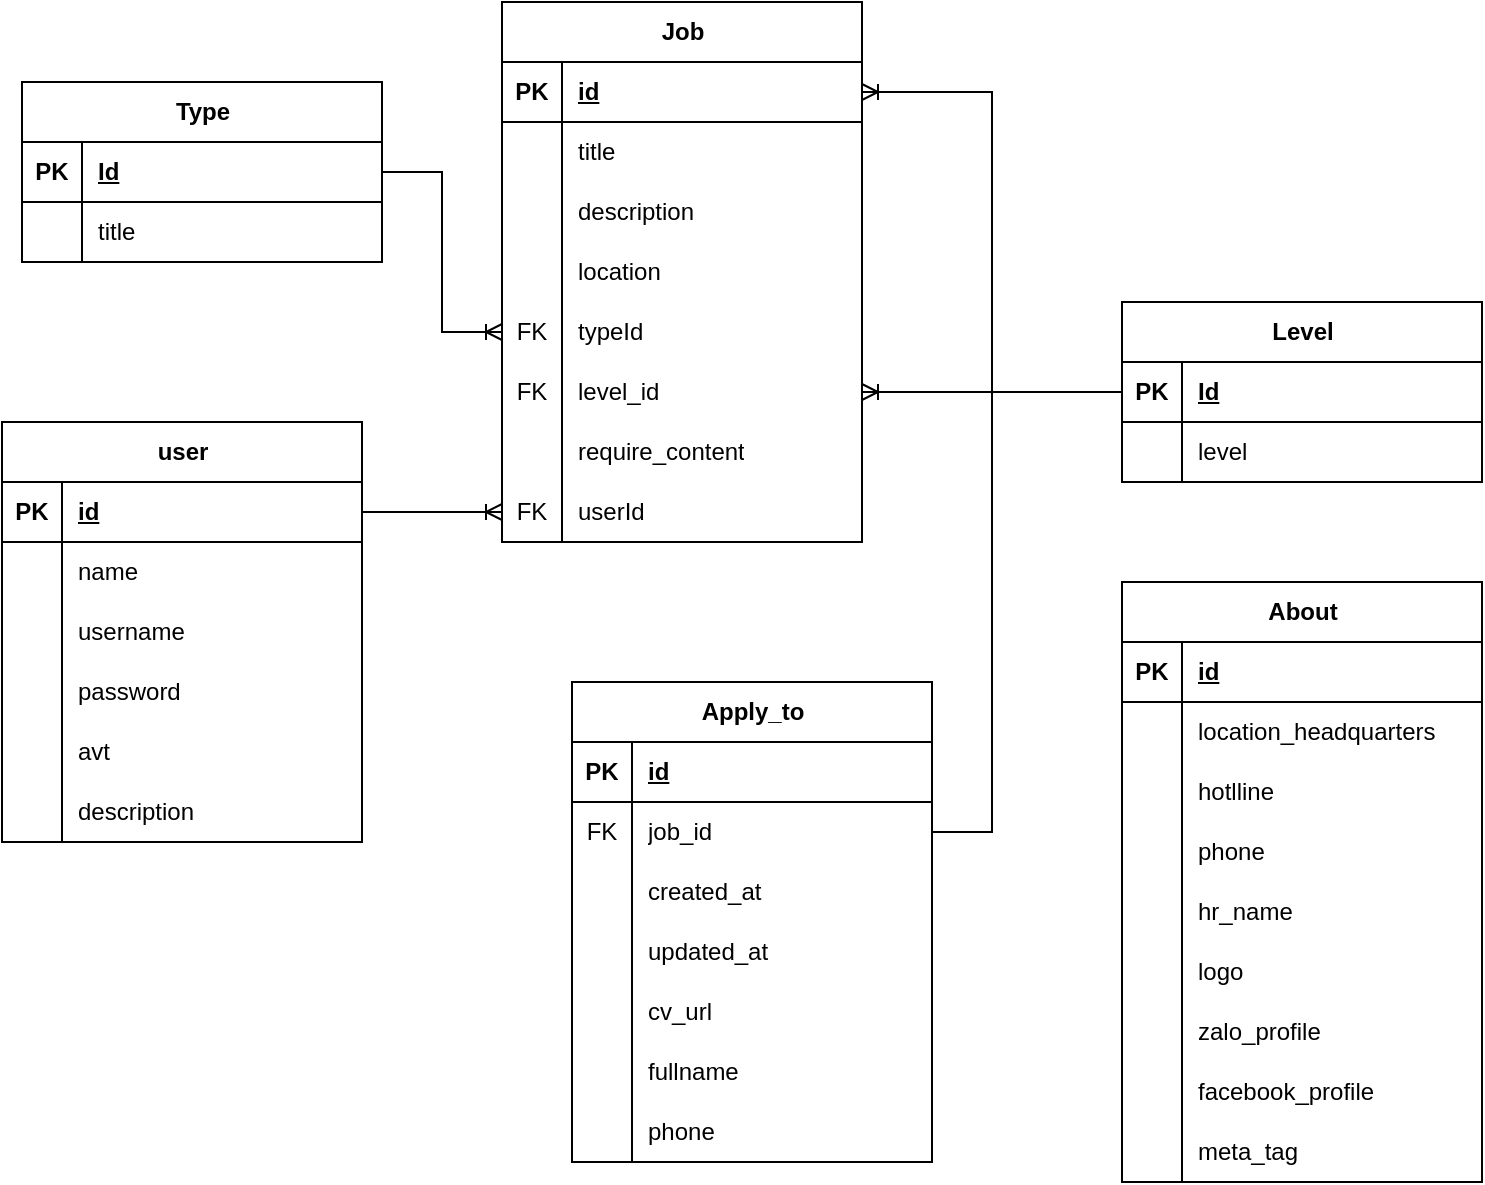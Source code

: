 <mxfile version="24.0.4" type="device">
  <diagram id="4bM-dpPCNWbzVKY_JwNR" name="Page-1">
    <mxGraphModel dx="1626" dy="751" grid="1" gridSize="10" guides="1" tooltips="1" connect="1" arrows="1" fold="1" page="1" pageScale="1" pageWidth="1169" pageHeight="827" math="0" shadow="0">
      <root>
        <mxCell id="0" />
        <mxCell id="1" parent="0" />
        <mxCell id="ibZjg5qrnM-xFvH_5rL7-34" value="Apply_to" style="shape=table;startSize=30;container=1;collapsible=1;childLayout=tableLayout;fixedRows=1;rowLines=0;fontStyle=1;align=center;resizeLast=1;html=1;" parent="1" vertex="1">
          <mxGeometry x="405" y="360" width="180" height="240" as="geometry" />
        </mxCell>
        <mxCell id="ibZjg5qrnM-xFvH_5rL7-35" value="" style="shape=tableRow;horizontal=0;startSize=0;swimlaneHead=0;swimlaneBody=0;fillColor=none;collapsible=0;dropTarget=0;points=[[0,0.5],[1,0.5]];portConstraint=eastwest;top=0;left=0;right=0;bottom=1;" parent="ibZjg5qrnM-xFvH_5rL7-34" vertex="1">
          <mxGeometry y="30" width="180" height="30" as="geometry" />
        </mxCell>
        <mxCell id="ibZjg5qrnM-xFvH_5rL7-36" value="PK" style="shape=partialRectangle;connectable=0;fillColor=none;top=0;left=0;bottom=0;right=0;fontStyle=1;overflow=hidden;whiteSpace=wrap;html=1;" parent="ibZjg5qrnM-xFvH_5rL7-35" vertex="1">
          <mxGeometry width="30" height="30" as="geometry">
            <mxRectangle width="30" height="30" as="alternateBounds" />
          </mxGeometry>
        </mxCell>
        <mxCell id="ibZjg5qrnM-xFvH_5rL7-37" value="id" style="shape=partialRectangle;connectable=0;fillColor=none;top=0;left=0;bottom=0;right=0;align=left;spacingLeft=6;fontStyle=5;overflow=hidden;whiteSpace=wrap;html=1;" parent="ibZjg5qrnM-xFvH_5rL7-35" vertex="1">
          <mxGeometry x="30" width="150" height="30" as="geometry">
            <mxRectangle width="150" height="30" as="alternateBounds" />
          </mxGeometry>
        </mxCell>
        <mxCell id="ibZjg5qrnM-xFvH_5rL7-38" value="" style="shape=tableRow;horizontal=0;startSize=0;swimlaneHead=0;swimlaneBody=0;fillColor=none;collapsible=0;dropTarget=0;points=[[0,0.5],[1,0.5]];portConstraint=eastwest;top=0;left=0;right=0;bottom=0;" parent="ibZjg5qrnM-xFvH_5rL7-34" vertex="1">
          <mxGeometry y="60" width="180" height="30" as="geometry" />
        </mxCell>
        <mxCell id="ibZjg5qrnM-xFvH_5rL7-39" value="FK" style="shape=partialRectangle;connectable=0;fillColor=none;top=0;left=0;bottom=0;right=0;editable=1;overflow=hidden;whiteSpace=wrap;html=1;" parent="ibZjg5qrnM-xFvH_5rL7-38" vertex="1">
          <mxGeometry width="30" height="30" as="geometry">
            <mxRectangle width="30" height="30" as="alternateBounds" />
          </mxGeometry>
        </mxCell>
        <mxCell id="ibZjg5qrnM-xFvH_5rL7-40" value="job_id" style="shape=partialRectangle;connectable=0;fillColor=none;top=0;left=0;bottom=0;right=0;align=left;spacingLeft=6;overflow=hidden;whiteSpace=wrap;html=1;" parent="ibZjg5qrnM-xFvH_5rL7-38" vertex="1">
          <mxGeometry x="30" width="150" height="30" as="geometry">
            <mxRectangle width="150" height="30" as="alternateBounds" />
          </mxGeometry>
        </mxCell>
        <mxCell id="ibZjg5qrnM-xFvH_5rL7-41" value="" style="shape=tableRow;horizontal=0;startSize=0;swimlaneHead=0;swimlaneBody=0;fillColor=none;collapsible=0;dropTarget=0;points=[[0,0.5],[1,0.5]];portConstraint=eastwest;top=0;left=0;right=0;bottom=0;" parent="ibZjg5qrnM-xFvH_5rL7-34" vertex="1">
          <mxGeometry y="90" width="180" height="30" as="geometry" />
        </mxCell>
        <mxCell id="ibZjg5qrnM-xFvH_5rL7-42" value="" style="shape=partialRectangle;connectable=0;fillColor=none;top=0;left=0;bottom=0;right=0;editable=1;overflow=hidden;whiteSpace=wrap;html=1;" parent="ibZjg5qrnM-xFvH_5rL7-41" vertex="1">
          <mxGeometry width="30" height="30" as="geometry">
            <mxRectangle width="30" height="30" as="alternateBounds" />
          </mxGeometry>
        </mxCell>
        <mxCell id="ibZjg5qrnM-xFvH_5rL7-43" value="created_at" style="shape=partialRectangle;connectable=0;fillColor=none;top=0;left=0;bottom=0;right=0;align=left;spacingLeft=6;overflow=hidden;whiteSpace=wrap;html=1;" parent="ibZjg5qrnM-xFvH_5rL7-41" vertex="1">
          <mxGeometry x="30" width="150" height="30" as="geometry">
            <mxRectangle width="150" height="30" as="alternateBounds" />
          </mxGeometry>
        </mxCell>
        <mxCell id="ibZjg5qrnM-xFvH_5rL7-44" value="" style="shape=tableRow;horizontal=0;startSize=0;swimlaneHead=0;swimlaneBody=0;fillColor=none;collapsible=0;dropTarget=0;points=[[0,0.5],[1,0.5]];portConstraint=eastwest;top=0;left=0;right=0;bottom=0;" parent="ibZjg5qrnM-xFvH_5rL7-34" vertex="1">
          <mxGeometry y="120" width="180" height="30" as="geometry" />
        </mxCell>
        <mxCell id="ibZjg5qrnM-xFvH_5rL7-45" value="" style="shape=partialRectangle;connectable=0;fillColor=none;top=0;left=0;bottom=0;right=0;editable=1;overflow=hidden;whiteSpace=wrap;html=1;" parent="ibZjg5qrnM-xFvH_5rL7-44" vertex="1">
          <mxGeometry width="30" height="30" as="geometry">
            <mxRectangle width="30" height="30" as="alternateBounds" />
          </mxGeometry>
        </mxCell>
        <mxCell id="ibZjg5qrnM-xFvH_5rL7-46" value="updated_at" style="shape=partialRectangle;connectable=0;fillColor=none;top=0;left=0;bottom=0;right=0;align=left;spacingLeft=6;overflow=hidden;whiteSpace=wrap;html=1;" parent="ibZjg5qrnM-xFvH_5rL7-44" vertex="1">
          <mxGeometry x="30" width="150" height="30" as="geometry">
            <mxRectangle width="150" height="30" as="alternateBounds" />
          </mxGeometry>
        </mxCell>
        <mxCell id="ibZjg5qrnM-xFvH_5rL7-120" value="" style="shape=tableRow;horizontal=0;startSize=0;swimlaneHead=0;swimlaneBody=0;fillColor=none;collapsible=0;dropTarget=0;points=[[0,0.5],[1,0.5]];portConstraint=eastwest;top=0;left=0;right=0;bottom=0;" parent="ibZjg5qrnM-xFvH_5rL7-34" vertex="1">
          <mxGeometry y="150" width="180" height="30" as="geometry" />
        </mxCell>
        <mxCell id="ibZjg5qrnM-xFvH_5rL7-121" value="" style="shape=partialRectangle;connectable=0;fillColor=none;top=0;left=0;bottom=0;right=0;editable=1;overflow=hidden;whiteSpace=wrap;html=1;" parent="ibZjg5qrnM-xFvH_5rL7-120" vertex="1">
          <mxGeometry width="30" height="30" as="geometry">
            <mxRectangle width="30" height="30" as="alternateBounds" />
          </mxGeometry>
        </mxCell>
        <mxCell id="ibZjg5qrnM-xFvH_5rL7-122" value="cv_url" style="shape=partialRectangle;connectable=0;fillColor=none;top=0;left=0;bottom=0;right=0;align=left;spacingLeft=6;overflow=hidden;whiteSpace=wrap;html=1;" parent="ibZjg5qrnM-xFvH_5rL7-120" vertex="1">
          <mxGeometry x="30" width="150" height="30" as="geometry">
            <mxRectangle width="150" height="30" as="alternateBounds" />
          </mxGeometry>
        </mxCell>
        <mxCell id="ibZjg5qrnM-xFvH_5rL7-123" value="" style="shape=tableRow;horizontal=0;startSize=0;swimlaneHead=0;swimlaneBody=0;fillColor=none;collapsible=0;dropTarget=0;points=[[0,0.5],[1,0.5]];portConstraint=eastwest;top=0;left=0;right=0;bottom=0;" parent="ibZjg5qrnM-xFvH_5rL7-34" vertex="1">
          <mxGeometry y="180" width="180" height="30" as="geometry" />
        </mxCell>
        <mxCell id="ibZjg5qrnM-xFvH_5rL7-124" value="" style="shape=partialRectangle;connectable=0;fillColor=none;top=0;left=0;bottom=0;right=0;editable=1;overflow=hidden;whiteSpace=wrap;html=1;" parent="ibZjg5qrnM-xFvH_5rL7-123" vertex="1">
          <mxGeometry width="30" height="30" as="geometry">
            <mxRectangle width="30" height="30" as="alternateBounds" />
          </mxGeometry>
        </mxCell>
        <mxCell id="ibZjg5qrnM-xFvH_5rL7-125" value="fullname" style="shape=partialRectangle;connectable=0;fillColor=none;top=0;left=0;bottom=0;right=0;align=left;spacingLeft=6;overflow=hidden;whiteSpace=wrap;html=1;" parent="ibZjg5qrnM-xFvH_5rL7-123" vertex="1">
          <mxGeometry x="30" width="150" height="30" as="geometry">
            <mxRectangle width="150" height="30" as="alternateBounds" />
          </mxGeometry>
        </mxCell>
        <mxCell id="ibZjg5qrnM-xFvH_5rL7-126" value="" style="shape=tableRow;horizontal=0;startSize=0;swimlaneHead=0;swimlaneBody=0;fillColor=none;collapsible=0;dropTarget=0;points=[[0,0.5],[1,0.5]];portConstraint=eastwest;top=0;left=0;right=0;bottom=0;" parent="ibZjg5qrnM-xFvH_5rL7-34" vertex="1">
          <mxGeometry y="210" width="180" height="30" as="geometry" />
        </mxCell>
        <mxCell id="ibZjg5qrnM-xFvH_5rL7-127" value="" style="shape=partialRectangle;connectable=0;fillColor=none;top=0;left=0;bottom=0;right=0;editable=1;overflow=hidden;whiteSpace=wrap;html=1;" parent="ibZjg5qrnM-xFvH_5rL7-126" vertex="1">
          <mxGeometry width="30" height="30" as="geometry">
            <mxRectangle width="30" height="30" as="alternateBounds" />
          </mxGeometry>
        </mxCell>
        <mxCell id="ibZjg5qrnM-xFvH_5rL7-128" value="phone" style="shape=partialRectangle;connectable=0;fillColor=none;top=0;left=0;bottom=0;right=0;align=left;spacingLeft=6;overflow=hidden;whiteSpace=wrap;html=1;" parent="ibZjg5qrnM-xFvH_5rL7-126" vertex="1">
          <mxGeometry x="30" width="150" height="30" as="geometry">
            <mxRectangle width="150" height="30" as="alternateBounds" />
          </mxGeometry>
        </mxCell>
        <mxCell id="ibZjg5qrnM-xFvH_5rL7-47" value="About" style="shape=table;startSize=30;container=1;collapsible=1;childLayout=tableLayout;fixedRows=1;rowLines=0;fontStyle=1;align=center;resizeLast=1;html=1;" parent="1" vertex="1">
          <mxGeometry x="680" y="310" width="180" height="300" as="geometry" />
        </mxCell>
        <mxCell id="ibZjg5qrnM-xFvH_5rL7-48" value="" style="shape=tableRow;horizontal=0;startSize=0;swimlaneHead=0;swimlaneBody=0;fillColor=none;collapsible=0;dropTarget=0;points=[[0,0.5],[1,0.5]];portConstraint=eastwest;top=0;left=0;right=0;bottom=1;" parent="ibZjg5qrnM-xFvH_5rL7-47" vertex="1">
          <mxGeometry y="30" width="180" height="30" as="geometry" />
        </mxCell>
        <mxCell id="ibZjg5qrnM-xFvH_5rL7-49" value="PK" style="shape=partialRectangle;connectable=0;fillColor=none;top=0;left=0;bottom=0;right=0;fontStyle=1;overflow=hidden;whiteSpace=wrap;html=1;" parent="ibZjg5qrnM-xFvH_5rL7-48" vertex="1">
          <mxGeometry width="30" height="30" as="geometry">
            <mxRectangle width="30" height="30" as="alternateBounds" />
          </mxGeometry>
        </mxCell>
        <mxCell id="ibZjg5qrnM-xFvH_5rL7-50" value="id" style="shape=partialRectangle;connectable=0;fillColor=none;top=0;left=0;bottom=0;right=0;align=left;spacingLeft=6;fontStyle=5;overflow=hidden;whiteSpace=wrap;html=1;" parent="ibZjg5qrnM-xFvH_5rL7-48" vertex="1">
          <mxGeometry x="30" width="150" height="30" as="geometry">
            <mxRectangle width="150" height="30" as="alternateBounds" />
          </mxGeometry>
        </mxCell>
        <mxCell id="ibZjg5qrnM-xFvH_5rL7-51" value="" style="shape=tableRow;horizontal=0;startSize=0;swimlaneHead=0;swimlaneBody=0;fillColor=none;collapsible=0;dropTarget=0;points=[[0,0.5],[1,0.5]];portConstraint=eastwest;top=0;left=0;right=0;bottom=0;" parent="ibZjg5qrnM-xFvH_5rL7-47" vertex="1">
          <mxGeometry y="60" width="180" height="30" as="geometry" />
        </mxCell>
        <mxCell id="ibZjg5qrnM-xFvH_5rL7-52" value="" style="shape=partialRectangle;connectable=0;fillColor=none;top=0;left=0;bottom=0;right=0;editable=1;overflow=hidden;whiteSpace=wrap;html=1;" parent="ibZjg5qrnM-xFvH_5rL7-51" vertex="1">
          <mxGeometry width="30" height="30" as="geometry">
            <mxRectangle width="30" height="30" as="alternateBounds" />
          </mxGeometry>
        </mxCell>
        <mxCell id="ibZjg5qrnM-xFvH_5rL7-53" value="location_headquarters" style="shape=partialRectangle;connectable=0;fillColor=none;top=0;left=0;bottom=0;right=0;align=left;spacingLeft=6;overflow=hidden;whiteSpace=wrap;html=1;" parent="ibZjg5qrnM-xFvH_5rL7-51" vertex="1">
          <mxGeometry x="30" width="150" height="30" as="geometry">
            <mxRectangle width="150" height="30" as="alternateBounds" />
          </mxGeometry>
        </mxCell>
        <mxCell id="ibZjg5qrnM-xFvH_5rL7-54" value="" style="shape=tableRow;horizontal=0;startSize=0;swimlaneHead=0;swimlaneBody=0;fillColor=none;collapsible=0;dropTarget=0;points=[[0,0.5],[1,0.5]];portConstraint=eastwest;top=0;left=0;right=0;bottom=0;" parent="ibZjg5qrnM-xFvH_5rL7-47" vertex="1">
          <mxGeometry y="90" width="180" height="30" as="geometry" />
        </mxCell>
        <mxCell id="ibZjg5qrnM-xFvH_5rL7-55" value="" style="shape=partialRectangle;connectable=0;fillColor=none;top=0;left=0;bottom=0;right=0;editable=1;overflow=hidden;whiteSpace=wrap;html=1;" parent="ibZjg5qrnM-xFvH_5rL7-54" vertex="1">
          <mxGeometry width="30" height="30" as="geometry">
            <mxRectangle width="30" height="30" as="alternateBounds" />
          </mxGeometry>
        </mxCell>
        <mxCell id="ibZjg5qrnM-xFvH_5rL7-56" value="hotlline" style="shape=partialRectangle;connectable=0;fillColor=none;top=0;left=0;bottom=0;right=0;align=left;spacingLeft=6;overflow=hidden;whiteSpace=wrap;html=1;" parent="ibZjg5qrnM-xFvH_5rL7-54" vertex="1">
          <mxGeometry x="30" width="150" height="30" as="geometry">
            <mxRectangle width="150" height="30" as="alternateBounds" />
          </mxGeometry>
        </mxCell>
        <mxCell id="ibZjg5qrnM-xFvH_5rL7-57" value="" style="shape=tableRow;horizontal=0;startSize=0;swimlaneHead=0;swimlaneBody=0;fillColor=none;collapsible=0;dropTarget=0;points=[[0,0.5],[1,0.5]];portConstraint=eastwest;top=0;left=0;right=0;bottom=0;" parent="ibZjg5qrnM-xFvH_5rL7-47" vertex="1">
          <mxGeometry y="120" width="180" height="30" as="geometry" />
        </mxCell>
        <mxCell id="ibZjg5qrnM-xFvH_5rL7-58" value="" style="shape=partialRectangle;connectable=0;fillColor=none;top=0;left=0;bottom=0;right=0;editable=1;overflow=hidden;whiteSpace=wrap;html=1;" parent="ibZjg5qrnM-xFvH_5rL7-57" vertex="1">
          <mxGeometry width="30" height="30" as="geometry">
            <mxRectangle width="30" height="30" as="alternateBounds" />
          </mxGeometry>
        </mxCell>
        <mxCell id="ibZjg5qrnM-xFvH_5rL7-59" value="phone" style="shape=partialRectangle;connectable=0;fillColor=none;top=0;left=0;bottom=0;right=0;align=left;spacingLeft=6;overflow=hidden;whiteSpace=wrap;html=1;" parent="ibZjg5qrnM-xFvH_5rL7-57" vertex="1">
          <mxGeometry x="30" width="150" height="30" as="geometry">
            <mxRectangle width="150" height="30" as="alternateBounds" />
          </mxGeometry>
        </mxCell>
        <mxCell id="ibZjg5qrnM-xFvH_5rL7-60" value="" style="shape=tableRow;horizontal=0;startSize=0;swimlaneHead=0;swimlaneBody=0;fillColor=none;collapsible=0;dropTarget=0;points=[[0,0.5],[1,0.5]];portConstraint=eastwest;top=0;left=0;right=0;bottom=0;" parent="ibZjg5qrnM-xFvH_5rL7-47" vertex="1">
          <mxGeometry y="150" width="180" height="30" as="geometry" />
        </mxCell>
        <mxCell id="ibZjg5qrnM-xFvH_5rL7-61" value="" style="shape=partialRectangle;connectable=0;fillColor=none;top=0;left=0;bottom=0;right=0;editable=1;overflow=hidden;whiteSpace=wrap;html=1;" parent="ibZjg5qrnM-xFvH_5rL7-60" vertex="1">
          <mxGeometry width="30" height="30" as="geometry">
            <mxRectangle width="30" height="30" as="alternateBounds" />
          </mxGeometry>
        </mxCell>
        <mxCell id="ibZjg5qrnM-xFvH_5rL7-62" value="hr_name" style="shape=partialRectangle;connectable=0;fillColor=none;top=0;left=0;bottom=0;right=0;align=left;spacingLeft=6;overflow=hidden;whiteSpace=wrap;html=1;" parent="ibZjg5qrnM-xFvH_5rL7-60" vertex="1">
          <mxGeometry x="30" width="150" height="30" as="geometry">
            <mxRectangle width="150" height="30" as="alternateBounds" />
          </mxGeometry>
        </mxCell>
        <mxCell id="ibZjg5qrnM-xFvH_5rL7-63" value="" style="shape=tableRow;horizontal=0;startSize=0;swimlaneHead=0;swimlaneBody=0;fillColor=none;collapsible=0;dropTarget=0;points=[[0,0.5],[1,0.5]];portConstraint=eastwest;top=0;left=0;right=0;bottom=0;" parent="ibZjg5qrnM-xFvH_5rL7-47" vertex="1">
          <mxGeometry y="180" width="180" height="30" as="geometry" />
        </mxCell>
        <mxCell id="ibZjg5qrnM-xFvH_5rL7-64" value="" style="shape=partialRectangle;connectable=0;fillColor=none;top=0;left=0;bottom=0;right=0;editable=1;overflow=hidden;whiteSpace=wrap;html=1;" parent="ibZjg5qrnM-xFvH_5rL7-63" vertex="1">
          <mxGeometry width="30" height="30" as="geometry">
            <mxRectangle width="30" height="30" as="alternateBounds" />
          </mxGeometry>
        </mxCell>
        <mxCell id="ibZjg5qrnM-xFvH_5rL7-65" value="logo" style="shape=partialRectangle;connectable=0;fillColor=none;top=0;left=0;bottom=0;right=0;align=left;spacingLeft=6;overflow=hidden;whiteSpace=wrap;html=1;" parent="ibZjg5qrnM-xFvH_5rL7-63" vertex="1">
          <mxGeometry x="30" width="150" height="30" as="geometry">
            <mxRectangle width="150" height="30" as="alternateBounds" />
          </mxGeometry>
        </mxCell>
        <mxCell id="ibZjg5qrnM-xFvH_5rL7-66" value="" style="shape=tableRow;horizontal=0;startSize=0;swimlaneHead=0;swimlaneBody=0;fillColor=none;collapsible=0;dropTarget=0;points=[[0,0.5],[1,0.5]];portConstraint=eastwest;top=0;left=0;right=0;bottom=0;" parent="ibZjg5qrnM-xFvH_5rL7-47" vertex="1">
          <mxGeometry y="210" width="180" height="30" as="geometry" />
        </mxCell>
        <mxCell id="ibZjg5qrnM-xFvH_5rL7-67" value="" style="shape=partialRectangle;connectable=0;fillColor=none;top=0;left=0;bottom=0;right=0;editable=1;overflow=hidden;whiteSpace=wrap;html=1;" parent="ibZjg5qrnM-xFvH_5rL7-66" vertex="1">
          <mxGeometry width="30" height="30" as="geometry">
            <mxRectangle width="30" height="30" as="alternateBounds" />
          </mxGeometry>
        </mxCell>
        <mxCell id="ibZjg5qrnM-xFvH_5rL7-68" value="zalo_profile" style="shape=partialRectangle;connectable=0;fillColor=none;top=0;left=0;bottom=0;right=0;align=left;spacingLeft=6;overflow=hidden;whiteSpace=wrap;html=1;" parent="ibZjg5qrnM-xFvH_5rL7-66" vertex="1">
          <mxGeometry x="30" width="150" height="30" as="geometry">
            <mxRectangle width="150" height="30" as="alternateBounds" />
          </mxGeometry>
        </mxCell>
        <mxCell id="ibZjg5qrnM-xFvH_5rL7-69" value="" style="shape=tableRow;horizontal=0;startSize=0;swimlaneHead=0;swimlaneBody=0;fillColor=none;collapsible=0;dropTarget=0;points=[[0,0.5],[1,0.5]];portConstraint=eastwest;top=0;left=0;right=0;bottom=0;" parent="ibZjg5qrnM-xFvH_5rL7-47" vertex="1">
          <mxGeometry y="240" width="180" height="30" as="geometry" />
        </mxCell>
        <mxCell id="ibZjg5qrnM-xFvH_5rL7-70" value="" style="shape=partialRectangle;connectable=0;fillColor=none;top=0;left=0;bottom=0;right=0;editable=1;overflow=hidden;whiteSpace=wrap;html=1;" parent="ibZjg5qrnM-xFvH_5rL7-69" vertex="1">
          <mxGeometry width="30" height="30" as="geometry">
            <mxRectangle width="30" height="30" as="alternateBounds" />
          </mxGeometry>
        </mxCell>
        <mxCell id="ibZjg5qrnM-xFvH_5rL7-71" value="facebook_profile" style="shape=partialRectangle;connectable=0;fillColor=none;top=0;left=0;bottom=0;right=0;align=left;spacingLeft=6;overflow=hidden;whiteSpace=wrap;html=1;" parent="ibZjg5qrnM-xFvH_5rL7-69" vertex="1">
          <mxGeometry x="30" width="150" height="30" as="geometry">
            <mxRectangle width="150" height="30" as="alternateBounds" />
          </mxGeometry>
        </mxCell>
        <mxCell id="ibZjg5qrnM-xFvH_5rL7-92" value="" style="shape=tableRow;horizontal=0;startSize=0;swimlaneHead=0;swimlaneBody=0;fillColor=none;collapsible=0;dropTarget=0;points=[[0,0.5],[1,0.5]];portConstraint=eastwest;top=0;left=0;right=0;bottom=0;" parent="ibZjg5qrnM-xFvH_5rL7-47" vertex="1">
          <mxGeometry y="270" width="180" height="30" as="geometry" />
        </mxCell>
        <mxCell id="ibZjg5qrnM-xFvH_5rL7-93" value="" style="shape=partialRectangle;connectable=0;fillColor=none;top=0;left=0;bottom=0;right=0;editable=1;overflow=hidden;whiteSpace=wrap;html=1;" parent="ibZjg5qrnM-xFvH_5rL7-92" vertex="1">
          <mxGeometry width="30" height="30" as="geometry">
            <mxRectangle width="30" height="30" as="alternateBounds" />
          </mxGeometry>
        </mxCell>
        <mxCell id="ibZjg5qrnM-xFvH_5rL7-94" value="meta_tag" style="shape=partialRectangle;connectable=0;fillColor=none;top=0;left=0;bottom=0;right=0;align=left;spacingLeft=6;overflow=hidden;whiteSpace=wrap;html=1;" parent="ibZjg5qrnM-xFvH_5rL7-92" vertex="1">
          <mxGeometry x="30" width="150" height="30" as="geometry">
            <mxRectangle width="150" height="30" as="alternateBounds" />
          </mxGeometry>
        </mxCell>
        <mxCell id="ibZjg5qrnM-xFvH_5rL7-72" value="user" style="shape=table;startSize=30;container=1;collapsible=1;childLayout=tableLayout;fixedRows=1;rowLines=0;fontStyle=1;align=center;resizeLast=1;html=1;" parent="1" vertex="1">
          <mxGeometry x="120" y="230" width="180" height="210" as="geometry" />
        </mxCell>
        <mxCell id="ibZjg5qrnM-xFvH_5rL7-73" value="" style="shape=tableRow;horizontal=0;startSize=0;swimlaneHead=0;swimlaneBody=0;fillColor=none;collapsible=0;dropTarget=0;points=[[0,0.5],[1,0.5]];portConstraint=eastwest;top=0;left=0;right=0;bottom=1;" parent="ibZjg5qrnM-xFvH_5rL7-72" vertex="1">
          <mxGeometry y="30" width="180" height="30" as="geometry" />
        </mxCell>
        <mxCell id="ibZjg5qrnM-xFvH_5rL7-74" value="PK" style="shape=partialRectangle;connectable=0;fillColor=none;top=0;left=0;bottom=0;right=0;fontStyle=1;overflow=hidden;whiteSpace=wrap;html=1;" parent="ibZjg5qrnM-xFvH_5rL7-73" vertex="1">
          <mxGeometry width="30" height="30" as="geometry">
            <mxRectangle width="30" height="30" as="alternateBounds" />
          </mxGeometry>
        </mxCell>
        <mxCell id="ibZjg5qrnM-xFvH_5rL7-75" value="id" style="shape=partialRectangle;connectable=0;fillColor=none;top=0;left=0;bottom=0;right=0;align=left;spacingLeft=6;fontStyle=5;overflow=hidden;whiteSpace=wrap;html=1;" parent="ibZjg5qrnM-xFvH_5rL7-73" vertex="1">
          <mxGeometry x="30" width="150" height="30" as="geometry">
            <mxRectangle width="150" height="30" as="alternateBounds" />
          </mxGeometry>
        </mxCell>
        <mxCell id="ibZjg5qrnM-xFvH_5rL7-76" value="" style="shape=tableRow;horizontal=0;startSize=0;swimlaneHead=0;swimlaneBody=0;fillColor=none;collapsible=0;dropTarget=0;points=[[0,0.5],[1,0.5]];portConstraint=eastwest;top=0;left=0;right=0;bottom=0;" parent="ibZjg5qrnM-xFvH_5rL7-72" vertex="1">
          <mxGeometry y="60" width="180" height="30" as="geometry" />
        </mxCell>
        <mxCell id="ibZjg5qrnM-xFvH_5rL7-77" value="" style="shape=partialRectangle;connectable=0;fillColor=none;top=0;left=0;bottom=0;right=0;editable=1;overflow=hidden;whiteSpace=wrap;html=1;" parent="ibZjg5qrnM-xFvH_5rL7-76" vertex="1">
          <mxGeometry width="30" height="30" as="geometry">
            <mxRectangle width="30" height="30" as="alternateBounds" />
          </mxGeometry>
        </mxCell>
        <mxCell id="ibZjg5qrnM-xFvH_5rL7-78" value="name" style="shape=partialRectangle;connectable=0;fillColor=none;top=0;left=0;bottom=0;right=0;align=left;spacingLeft=6;overflow=hidden;whiteSpace=wrap;html=1;" parent="ibZjg5qrnM-xFvH_5rL7-76" vertex="1">
          <mxGeometry x="30" width="150" height="30" as="geometry">
            <mxRectangle width="150" height="30" as="alternateBounds" />
          </mxGeometry>
        </mxCell>
        <mxCell id="ibZjg5qrnM-xFvH_5rL7-79" value="" style="shape=tableRow;horizontal=0;startSize=0;swimlaneHead=0;swimlaneBody=0;fillColor=none;collapsible=0;dropTarget=0;points=[[0,0.5],[1,0.5]];portConstraint=eastwest;top=0;left=0;right=0;bottom=0;" parent="ibZjg5qrnM-xFvH_5rL7-72" vertex="1">
          <mxGeometry y="90" width="180" height="30" as="geometry" />
        </mxCell>
        <mxCell id="ibZjg5qrnM-xFvH_5rL7-80" value="" style="shape=partialRectangle;connectable=0;fillColor=none;top=0;left=0;bottom=0;right=0;editable=1;overflow=hidden;whiteSpace=wrap;html=1;" parent="ibZjg5qrnM-xFvH_5rL7-79" vertex="1">
          <mxGeometry width="30" height="30" as="geometry">
            <mxRectangle width="30" height="30" as="alternateBounds" />
          </mxGeometry>
        </mxCell>
        <mxCell id="ibZjg5qrnM-xFvH_5rL7-81" value="username" style="shape=partialRectangle;connectable=0;fillColor=none;top=0;left=0;bottom=0;right=0;align=left;spacingLeft=6;overflow=hidden;whiteSpace=wrap;html=1;" parent="ibZjg5qrnM-xFvH_5rL7-79" vertex="1">
          <mxGeometry x="30" width="150" height="30" as="geometry">
            <mxRectangle width="150" height="30" as="alternateBounds" />
          </mxGeometry>
        </mxCell>
        <mxCell id="ibZjg5qrnM-xFvH_5rL7-82" value="" style="shape=tableRow;horizontal=0;startSize=0;swimlaneHead=0;swimlaneBody=0;fillColor=none;collapsible=0;dropTarget=0;points=[[0,0.5],[1,0.5]];portConstraint=eastwest;top=0;left=0;right=0;bottom=0;" parent="ibZjg5qrnM-xFvH_5rL7-72" vertex="1">
          <mxGeometry y="120" width="180" height="30" as="geometry" />
        </mxCell>
        <mxCell id="ibZjg5qrnM-xFvH_5rL7-83" value="" style="shape=partialRectangle;connectable=0;fillColor=none;top=0;left=0;bottom=0;right=0;editable=1;overflow=hidden;whiteSpace=wrap;html=1;" parent="ibZjg5qrnM-xFvH_5rL7-82" vertex="1">
          <mxGeometry width="30" height="30" as="geometry">
            <mxRectangle width="30" height="30" as="alternateBounds" />
          </mxGeometry>
        </mxCell>
        <mxCell id="ibZjg5qrnM-xFvH_5rL7-84" value="password" style="shape=partialRectangle;connectable=0;fillColor=none;top=0;left=0;bottom=0;right=0;align=left;spacingLeft=6;overflow=hidden;whiteSpace=wrap;html=1;" parent="ibZjg5qrnM-xFvH_5rL7-82" vertex="1">
          <mxGeometry x="30" width="150" height="30" as="geometry">
            <mxRectangle width="150" height="30" as="alternateBounds" />
          </mxGeometry>
        </mxCell>
        <mxCell id="ibZjg5qrnM-xFvH_5rL7-89" value="" style="shape=tableRow;horizontal=0;startSize=0;swimlaneHead=0;swimlaneBody=0;fillColor=none;collapsible=0;dropTarget=0;points=[[0,0.5],[1,0.5]];portConstraint=eastwest;top=0;left=0;right=0;bottom=0;" parent="ibZjg5qrnM-xFvH_5rL7-72" vertex="1">
          <mxGeometry y="150" width="180" height="30" as="geometry" />
        </mxCell>
        <mxCell id="ibZjg5qrnM-xFvH_5rL7-90" value="" style="shape=partialRectangle;connectable=0;fillColor=none;top=0;left=0;bottom=0;right=0;editable=1;overflow=hidden;whiteSpace=wrap;html=1;" parent="ibZjg5qrnM-xFvH_5rL7-89" vertex="1">
          <mxGeometry width="30" height="30" as="geometry">
            <mxRectangle width="30" height="30" as="alternateBounds" />
          </mxGeometry>
        </mxCell>
        <mxCell id="ibZjg5qrnM-xFvH_5rL7-91" value="avt" style="shape=partialRectangle;connectable=0;fillColor=none;top=0;left=0;bottom=0;right=0;align=left;spacingLeft=6;overflow=hidden;whiteSpace=wrap;html=1;" parent="ibZjg5qrnM-xFvH_5rL7-89" vertex="1">
          <mxGeometry x="30" width="150" height="30" as="geometry">
            <mxRectangle width="150" height="30" as="alternateBounds" />
          </mxGeometry>
        </mxCell>
        <mxCell id="ibZjg5qrnM-xFvH_5rL7-95" value="" style="shape=tableRow;horizontal=0;startSize=0;swimlaneHead=0;swimlaneBody=0;fillColor=none;collapsible=0;dropTarget=0;points=[[0,0.5],[1,0.5]];portConstraint=eastwest;top=0;left=0;right=0;bottom=0;" parent="ibZjg5qrnM-xFvH_5rL7-72" vertex="1">
          <mxGeometry y="180" width="180" height="30" as="geometry" />
        </mxCell>
        <mxCell id="ibZjg5qrnM-xFvH_5rL7-96" value="" style="shape=partialRectangle;connectable=0;fillColor=none;top=0;left=0;bottom=0;right=0;editable=1;overflow=hidden;whiteSpace=wrap;html=1;" parent="ibZjg5qrnM-xFvH_5rL7-95" vertex="1">
          <mxGeometry width="30" height="30" as="geometry">
            <mxRectangle width="30" height="30" as="alternateBounds" />
          </mxGeometry>
        </mxCell>
        <mxCell id="ibZjg5qrnM-xFvH_5rL7-97" value="description" style="shape=partialRectangle;connectable=0;fillColor=none;top=0;left=0;bottom=0;right=0;align=left;spacingLeft=6;overflow=hidden;whiteSpace=wrap;html=1;" parent="ibZjg5qrnM-xFvH_5rL7-95" vertex="1">
          <mxGeometry x="30" width="150" height="30" as="geometry">
            <mxRectangle width="150" height="30" as="alternateBounds" />
          </mxGeometry>
        </mxCell>
        <mxCell id="ibZjg5qrnM-xFvH_5rL7-102" value="" style="edgeStyle=entityRelationEdgeStyle;fontSize=12;html=1;endArrow=ERoneToMany;rounded=0;exitX=1;exitY=0.5;exitDx=0;exitDy=0;entryX=0;entryY=0.5;entryDx=0;entryDy=0;" parent="1" source="ibZjg5qrnM-xFvH_5rL7-73" target="ibZjg5qrnM-xFvH_5rL7-85" edge="1">
          <mxGeometry width="100" height="100" relative="1" as="geometry">
            <mxPoint x="340" y="320" as="sourcePoint" />
            <mxPoint x="440" y="220" as="targetPoint" />
          </mxGeometry>
        </mxCell>
        <mxCell id="ibZjg5qrnM-xFvH_5rL7-129" value="" style="edgeStyle=entityRelationEdgeStyle;fontSize=12;html=1;endArrow=ERoneToMany;rounded=0;entryX=1;entryY=0.5;entryDx=0;entryDy=0;" parent="1" source="ibZjg5qrnM-xFvH_5rL7-38" target="ibZjg5qrnM-xFvH_5rL7-5" edge="1">
          <mxGeometry width="100" height="100" relative="1" as="geometry">
            <mxPoint x="340" y="320" as="sourcePoint" />
            <mxPoint x="440" y="220" as="targetPoint" />
          </mxGeometry>
        </mxCell>
        <mxCell id="ibZjg5qrnM-xFvH_5rL7-130" value="Type" style="shape=table;startSize=30;container=1;collapsible=1;childLayout=tableLayout;fixedRows=1;rowLines=0;fontStyle=1;align=center;resizeLast=1;html=1;" parent="1" vertex="1">
          <mxGeometry x="130" y="60" width="180" height="90" as="geometry" />
        </mxCell>
        <mxCell id="ibZjg5qrnM-xFvH_5rL7-131" value="" style="shape=tableRow;horizontal=0;startSize=0;swimlaneHead=0;swimlaneBody=0;fillColor=none;collapsible=0;dropTarget=0;points=[[0,0.5],[1,0.5]];portConstraint=eastwest;top=0;left=0;right=0;bottom=1;" parent="ibZjg5qrnM-xFvH_5rL7-130" vertex="1">
          <mxGeometry y="30" width="180" height="30" as="geometry" />
        </mxCell>
        <mxCell id="ibZjg5qrnM-xFvH_5rL7-132" value="PK" style="shape=partialRectangle;connectable=0;fillColor=none;top=0;left=0;bottom=0;right=0;fontStyle=1;overflow=hidden;whiteSpace=wrap;html=1;" parent="ibZjg5qrnM-xFvH_5rL7-131" vertex="1">
          <mxGeometry width="30" height="30" as="geometry">
            <mxRectangle width="30" height="30" as="alternateBounds" />
          </mxGeometry>
        </mxCell>
        <mxCell id="ibZjg5qrnM-xFvH_5rL7-133" value="Id" style="shape=partialRectangle;connectable=0;fillColor=none;top=0;left=0;bottom=0;right=0;align=left;spacingLeft=6;fontStyle=5;overflow=hidden;whiteSpace=wrap;html=1;" parent="ibZjg5qrnM-xFvH_5rL7-131" vertex="1">
          <mxGeometry x="30" width="150" height="30" as="geometry">
            <mxRectangle width="150" height="30" as="alternateBounds" />
          </mxGeometry>
        </mxCell>
        <mxCell id="ibZjg5qrnM-xFvH_5rL7-134" value="" style="shape=tableRow;horizontal=0;startSize=0;swimlaneHead=0;swimlaneBody=0;fillColor=none;collapsible=0;dropTarget=0;points=[[0,0.5],[1,0.5]];portConstraint=eastwest;top=0;left=0;right=0;bottom=0;" parent="ibZjg5qrnM-xFvH_5rL7-130" vertex="1">
          <mxGeometry y="60" width="180" height="30" as="geometry" />
        </mxCell>
        <mxCell id="ibZjg5qrnM-xFvH_5rL7-135" value="" style="shape=partialRectangle;connectable=0;fillColor=none;top=0;left=0;bottom=0;right=0;editable=1;overflow=hidden;whiteSpace=wrap;html=1;" parent="ibZjg5qrnM-xFvH_5rL7-134" vertex="1">
          <mxGeometry width="30" height="30" as="geometry">
            <mxRectangle width="30" height="30" as="alternateBounds" />
          </mxGeometry>
        </mxCell>
        <mxCell id="ibZjg5qrnM-xFvH_5rL7-136" value="title" style="shape=partialRectangle;connectable=0;fillColor=none;top=0;left=0;bottom=0;right=0;align=left;spacingLeft=6;overflow=hidden;whiteSpace=wrap;html=1;" parent="ibZjg5qrnM-xFvH_5rL7-134" vertex="1">
          <mxGeometry x="30" width="150" height="30" as="geometry">
            <mxRectangle width="150" height="30" as="alternateBounds" />
          </mxGeometry>
        </mxCell>
        <mxCell id="ibZjg5qrnM-xFvH_5rL7-143" value="Level" style="shape=table;startSize=30;container=1;collapsible=1;childLayout=tableLayout;fixedRows=1;rowLines=0;fontStyle=1;align=center;resizeLast=1;html=1;" parent="1" vertex="1">
          <mxGeometry x="680" y="170" width="180" height="90" as="geometry" />
        </mxCell>
        <mxCell id="ibZjg5qrnM-xFvH_5rL7-144" value="" style="shape=tableRow;horizontal=0;startSize=0;swimlaneHead=0;swimlaneBody=0;fillColor=none;collapsible=0;dropTarget=0;points=[[0,0.5],[1,0.5]];portConstraint=eastwest;top=0;left=0;right=0;bottom=1;" parent="ibZjg5qrnM-xFvH_5rL7-143" vertex="1">
          <mxGeometry y="30" width="180" height="30" as="geometry" />
        </mxCell>
        <mxCell id="ibZjg5qrnM-xFvH_5rL7-145" value="PK" style="shape=partialRectangle;connectable=0;fillColor=none;top=0;left=0;bottom=0;right=0;fontStyle=1;overflow=hidden;whiteSpace=wrap;html=1;" parent="ibZjg5qrnM-xFvH_5rL7-144" vertex="1">
          <mxGeometry width="30" height="30" as="geometry">
            <mxRectangle width="30" height="30" as="alternateBounds" />
          </mxGeometry>
        </mxCell>
        <mxCell id="ibZjg5qrnM-xFvH_5rL7-146" value="Id" style="shape=partialRectangle;connectable=0;fillColor=none;top=0;left=0;bottom=0;right=0;align=left;spacingLeft=6;fontStyle=5;overflow=hidden;whiteSpace=wrap;html=1;" parent="ibZjg5qrnM-xFvH_5rL7-144" vertex="1">
          <mxGeometry x="30" width="150" height="30" as="geometry">
            <mxRectangle width="150" height="30" as="alternateBounds" />
          </mxGeometry>
        </mxCell>
        <mxCell id="ibZjg5qrnM-xFvH_5rL7-147" value="" style="shape=tableRow;horizontal=0;startSize=0;swimlaneHead=0;swimlaneBody=0;fillColor=none;collapsible=0;dropTarget=0;points=[[0,0.5],[1,0.5]];portConstraint=eastwest;top=0;left=0;right=0;bottom=0;" parent="ibZjg5qrnM-xFvH_5rL7-143" vertex="1">
          <mxGeometry y="60" width="180" height="30" as="geometry" />
        </mxCell>
        <mxCell id="ibZjg5qrnM-xFvH_5rL7-148" value="" style="shape=partialRectangle;connectable=0;fillColor=none;top=0;left=0;bottom=0;right=0;editable=1;overflow=hidden;whiteSpace=wrap;html=1;" parent="ibZjg5qrnM-xFvH_5rL7-147" vertex="1">
          <mxGeometry width="30" height="30" as="geometry">
            <mxRectangle width="30" height="30" as="alternateBounds" />
          </mxGeometry>
        </mxCell>
        <mxCell id="ibZjg5qrnM-xFvH_5rL7-149" value="level" style="shape=partialRectangle;connectable=0;fillColor=none;top=0;left=0;bottom=0;right=0;align=left;spacingLeft=6;overflow=hidden;whiteSpace=wrap;html=1;" parent="ibZjg5qrnM-xFvH_5rL7-147" vertex="1">
          <mxGeometry x="30" width="150" height="30" as="geometry">
            <mxRectangle width="150" height="30" as="alternateBounds" />
          </mxGeometry>
        </mxCell>
        <mxCell id="ibZjg5qrnM-xFvH_5rL7-150" value="" style="edgeStyle=entityRelationEdgeStyle;fontSize=12;html=1;endArrow=ERoneToMany;rounded=0;exitX=0;exitY=0.5;exitDx=0;exitDy=0;" parent="1" source="ibZjg5qrnM-xFvH_5rL7-144" target="ibZjg5qrnM-xFvH_5rL7-28" edge="1">
          <mxGeometry width="100" height="100" relative="1" as="geometry">
            <mxPoint x="470" y="385" as="sourcePoint" />
            <mxPoint x="240" y="200" as="targetPoint" />
          </mxGeometry>
        </mxCell>
        <mxCell id="ibZjg5qrnM-xFvH_5rL7-151" value="" style="edgeStyle=entityRelationEdgeStyle;fontSize=12;html=1;endArrow=ERoneToMany;rounded=0;exitX=1;exitY=0.5;exitDx=0;exitDy=0;" parent="1" source="ibZjg5qrnM-xFvH_5rL7-131" target="ibZjg5qrnM-xFvH_5rL7-17" edge="1">
          <mxGeometry width="100" height="100" relative="1" as="geometry">
            <mxPoint x="220" y="220" as="sourcePoint" />
            <mxPoint x="220" y="40" as="targetPoint" />
          </mxGeometry>
        </mxCell>
        <mxCell id="ibZjg5qrnM-xFvH_5rL7-4" value="Job" style="shape=table;startSize=30;container=1;collapsible=1;childLayout=tableLayout;fixedRows=1;rowLines=0;fontStyle=1;align=center;resizeLast=1;html=1;" parent="1" vertex="1">
          <mxGeometry x="370" y="20" width="180" height="270" as="geometry" />
        </mxCell>
        <mxCell id="ibZjg5qrnM-xFvH_5rL7-5" value="" style="shape=tableRow;horizontal=0;startSize=0;swimlaneHead=0;swimlaneBody=0;fillColor=none;collapsible=0;dropTarget=0;points=[[0,0.5],[1,0.5]];portConstraint=eastwest;top=0;left=0;right=0;bottom=1;" parent="ibZjg5qrnM-xFvH_5rL7-4" vertex="1">
          <mxGeometry y="30" width="180" height="30" as="geometry" />
        </mxCell>
        <mxCell id="ibZjg5qrnM-xFvH_5rL7-6" value="PK" style="shape=partialRectangle;connectable=0;fillColor=none;top=0;left=0;bottom=0;right=0;fontStyle=1;overflow=hidden;whiteSpace=wrap;html=1;" parent="ibZjg5qrnM-xFvH_5rL7-5" vertex="1">
          <mxGeometry width="30" height="30" as="geometry">
            <mxRectangle width="30" height="30" as="alternateBounds" />
          </mxGeometry>
        </mxCell>
        <mxCell id="ibZjg5qrnM-xFvH_5rL7-7" value="id" style="shape=partialRectangle;connectable=0;fillColor=none;top=0;left=0;bottom=0;right=0;align=left;spacingLeft=6;fontStyle=5;overflow=hidden;whiteSpace=wrap;html=1;" parent="ibZjg5qrnM-xFvH_5rL7-5" vertex="1">
          <mxGeometry x="30" width="150" height="30" as="geometry">
            <mxRectangle width="150" height="30" as="alternateBounds" />
          </mxGeometry>
        </mxCell>
        <mxCell id="ibZjg5qrnM-xFvH_5rL7-8" value="" style="shape=tableRow;horizontal=0;startSize=0;swimlaneHead=0;swimlaneBody=0;fillColor=none;collapsible=0;dropTarget=0;points=[[0,0.5],[1,0.5]];portConstraint=eastwest;top=0;left=0;right=0;bottom=0;" parent="ibZjg5qrnM-xFvH_5rL7-4" vertex="1">
          <mxGeometry y="60" width="180" height="30" as="geometry" />
        </mxCell>
        <mxCell id="ibZjg5qrnM-xFvH_5rL7-9" value="" style="shape=partialRectangle;connectable=0;fillColor=none;top=0;left=0;bottom=0;right=0;editable=1;overflow=hidden;whiteSpace=wrap;html=1;" parent="ibZjg5qrnM-xFvH_5rL7-8" vertex="1">
          <mxGeometry width="30" height="30" as="geometry">
            <mxRectangle width="30" height="30" as="alternateBounds" />
          </mxGeometry>
        </mxCell>
        <mxCell id="ibZjg5qrnM-xFvH_5rL7-10" value="title" style="shape=partialRectangle;connectable=0;fillColor=none;top=0;left=0;bottom=0;right=0;align=left;spacingLeft=6;overflow=hidden;whiteSpace=wrap;html=1;" parent="ibZjg5qrnM-xFvH_5rL7-8" vertex="1">
          <mxGeometry x="30" width="150" height="30" as="geometry">
            <mxRectangle width="150" height="30" as="alternateBounds" />
          </mxGeometry>
        </mxCell>
        <mxCell id="ibZjg5qrnM-xFvH_5rL7-11" value="" style="shape=tableRow;horizontal=0;startSize=0;swimlaneHead=0;swimlaneBody=0;fillColor=none;collapsible=0;dropTarget=0;points=[[0,0.5],[1,0.5]];portConstraint=eastwest;top=0;left=0;right=0;bottom=0;" parent="ibZjg5qrnM-xFvH_5rL7-4" vertex="1">
          <mxGeometry y="90" width="180" height="30" as="geometry" />
        </mxCell>
        <mxCell id="ibZjg5qrnM-xFvH_5rL7-12" value="" style="shape=partialRectangle;connectable=0;fillColor=none;top=0;left=0;bottom=0;right=0;editable=1;overflow=hidden;whiteSpace=wrap;html=1;" parent="ibZjg5qrnM-xFvH_5rL7-11" vertex="1">
          <mxGeometry width="30" height="30" as="geometry">
            <mxRectangle width="30" height="30" as="alternateBounds" />
          </mxGeometry>
        </mxCell>
        <mxCell id="ibZjg5qrnM-xFvH_5rL7-13" value="description" style="shape=partialRectangle;connectable=0;fillColor=none;top=0;left=0;bottom=0;right=0;align=left;spacingLeft=6;overflow=hidden;whiteSpace=wrap;html=1;" parent="ibZjg5qrnM-xFvH_5rL7-11" vertex="1">
          <mxGeometry x="30" width="150" height="30" as="geometry">
            <mxRectangle width="150" height="30" as="alternateBounds" />
          </mxGeometry>
        </mxCell>
        <mxCell id="ibZjg5qrnM-xFvH_5rL7-14" value="" style="shape=tableRow;horizontal=0;startSize=0;swimlaneHead=0;swimlaneBody=0;fillColor=none;collapsible=0;dropTarget=0;points=[[0,0.5],[1,0.5]];portConstraint=eastwest;top=0;left=0;right=0;bottom=0;" parent="ibZjg5qrnM-xFvH_5rL7-4" vertex="1">
          <mxGeometry y="120" width="180" height="30" as="geometry" />
        </mxCell>
        <mxCell id="ibZjg5qrnM-xFvH_5rL7-15" value="" style="shape=partialRectangle;connectable=0;fillColor=none;top=0;left=0;bottom=0;right=0;editable=1;overflow=hidden;whiteSpace=wrap;html=1;" parent="ibZjg5qrnM-xFvH_5rL7-14" vertex="1">
          <mxGeometry width="30" height="30" as="geometry">
            <mxRectangle width="30" height="30" as="alternateBounds" />
          </mxGeometry>
        </mxCell>
        <mxCell id="ibZjg5qrnM-xFvH_5rL7-16" value="location" style="shape=partialRectangle;connectable=0;fillColor=none;top=0;left=0;bottom=0;right=0;align=left;spacingLeft=6;overflow=hidden;whiteSpace=wrap;html=1;" parent="ibZjg5qrnM-xFvH_5rL7-14" vertex="1">
          <mxGeometry x="30" width="150" height="30" as="geometry">
            <mxRectangle width="150" height="30" as="alternateBounds" />
          </mxGeometry>
        </mxCell>
        <mxCell id="ibZjg5qrnM-xFvH_5rL7-17" value="" style="shape=tableRow;horizontal=0;startSize=0;swimlaneHead=0;swimlaneBody=0;fillColor=none;collapsible=0;dropTarget=0;points=[[0,0.5],[1,0.5]];portConstraint=eastwest;top=0;left=0;right=0;bottom=0;" parent="ibZjg5qrnM-xFvH_5rL7-4" vertex="1">
          <mxGeometry y="150" width="180" height="30" as="geometry" />
        </mxCell>
        <mxCell id="ibZjg5qrnM-xFvH_5rL7-18" value="FK" style="shape=partialRectangle;connectable=0;fillColor=none;top=0;left=0;bottom=0;right=0;editable=1;overflow=hidden;whiteSpace=wrap;html=1;" parent="ibZjg5qrnM-xFvH_5rL7-17" vertex="1">
          <mxGeometry width="30" height="30" as="geometry">
            <mxRectangle width="30" height="30" as="alternateBounds" />
          </mxGeometry>
        </mxCell>
        <mxCell id="ibZjg5qrnM-xFvH_5rL7-19" value="typeId" style="shape=partialRectangle;connectable=0;fillColor=none;top=0;left=0;bottom=0;right=0;align=left;spacingLeft=6;overflow=hidden;whiteSpace=wrap;html=1;" parent="ibZjg5qrnM-xFvH_5rL7-17" vertex="1">
          <mxGeometry x="30" width="150" height="30" as="geometry">
            <mxRectangle width="150" height="30" as="alternateBounds" />
          </mxGeometry>
        </mxCell>
        <mxCell id="ibZjg5qrnM-xFvH_5rL7-28" value="" style="shape=tableRow;horizontal=0;startSize=0;swimlaneHead=0;swimlaneBody=0;fillColor=none;collapsible=0;dropTarget=0;points=[[0,0.5],[1,0.5]];portConstraint=eastwest;top=0;left=0;right=0;bottom=0;" parent="ibZjg5qrnM-xFvH_5rL7-4" vertex="1">
          <mxGeometry y="180" width="180" height="30" as="geometry" />
        </mxCell>
        <mxCell id="ibZjg5qrnM-xFvH_5rL7-29" value="FK" style="shape=partialRectangle;connectable=0;fillColor=none;top=0;left=0;bottom=0;right=0;editable=1;overflow=hidden;whiteSpace=wrap;html=1;" parent="ibZjg5qrnM-xFvH_5rL7-28" vertex="1">
          <mxGeometry width="30" height="30" as="geometry">
            <mxRectangle width="30" height="30" as="alternateBounds" />
          </mxGeometry>
        </mxCell>
        <mxCell id="ibZjg5qrnM-xFvH_5rL7-30" value="level_id" style="shape=partialRectangle;connectable=0;fillColor=none;top=0;left=0;bottom=0;right=0;align=left;spacingLeft=6;overflow=hidden;whiteSpace=wrap;html=1;" parent="ibZjg5qrnM-xFvH_5rL7-28" vertex="1">
          <mxGeometry x="30" width="150" height="30" as="geometry">
            <mxRectangle width="150" height="30" as="alternateBounds" />
          </mxGeometry>
        </mxCell>
        <mxCell id="ibZjg5qrnM-xFvH_5rL7-31" value="" style="shape=tableRow;horizontal=0;startSize=0;swimlaneHead=0;swimlaneBody=0;fillColor=none;collapsible=0;dropTarget=0;points=[[0,0.5],[1,0.5]];portConstraint=eastwest;top=0;left=0;right=0;bottom=0;" parent="ibZjg5qrnM-xFvH_5rL7-4" vertex="1">
          <mxGeometry y="210" width="180" height="30" as="geometry" />
        </mxCell>
        <mxCell id="ibZjg5qrnM-xFvH_5rL7-32" value="" style="shape=partialRectangle;connectable=0;fillColor=none;top=0;left=0;bottom=0;right=0;editable=1;overflow=hidden;whiteSpace=wrap;html=1;" parent="ibZjg5qrnM-xFvH_5rL7-31" vertex="1">
          <mxGeometry width="30" height="30" as="geometry">
            <mxRectangle width="30" height="30" as="alternateBounds" />
          </mxGeometry>
        </mxCell>
        <mxCell id="ibZjg5qrnM-xFvH_5rL7-33" value="require_content" style="shape=partialRectangle;connectable=0;fillColor=none;top=0;left=0;bottom=0;right=0;align=left;spacingLeft=6;overflow=hidden;whiteSpace=wrap;html=1;" parent="ibZjg5qrnM-xFvH_5rL7-31" vertex="1">
          <mxGeometry x="30" width="150" height="30" as="geometry">
            <mxRectangle width="150" height="30" as="alternateBounds" />
          </mxGeometry>
        </mxCell>
        <mxCell id="ibZjg5qrnM-xFvH_5rL7-85" value="" style="shape=tableRow;horizontal=0;startSize=0;swimlaneHead=0;swimlaneBody=0;fillColor=none;collapsible=0;dropTarget=0;points=[[0,0.5],[1,0.5]];portConstraint=eastwest;top=0;left=0;right=0;bottom=0;" parent="ibZjg5qrnM-xFvH_5rL7-4" vertex="1">
          <mxGeometry y="240" width="180" height="30" as="geometry" />
        </mxCell>
        <mxCell id="ibZjg5qrnM-xFvH_5rL7-86" value="FK" style="shape=partialRectangle;connectable=0;fillColor=none;top=0;left=0;bottom=0;right=0;editable=1;overflow=hidden;whiteSpace=wrap;html=1;" parent="ibZjg5qrnM-xFvH_5rL7-85" vertex="1">
          <mxGeometry width="30" height="30" as="geometry">
            <mxRectangle width="30" height="30" as="alternateBounds" />
          </mxGeometry>
        </mxCell>
        <mxCell id="ibZjg5qrnM-xFvH_5rL7-87" value="userId" style="shape=partialRectangle;connectable=0;fillColor=none;top=0;left=0;bottom=0;right=0;align=left;spacingLeft=6;overflow=hidden;whiteSpace=wrap;html=1;" parent="ibZjg5qrnM-xFvH_5rL7-85" vertex="1">
          <mxGeometry x="30" width="150" height="30" as="geometry">
            <mxRectangle width="150" height="30" as="alternateBounds" />
          </mxGeometry>
        </mxCell>
      </root>
    </mxGraphModel>
  </diagram>
</mxfile>
